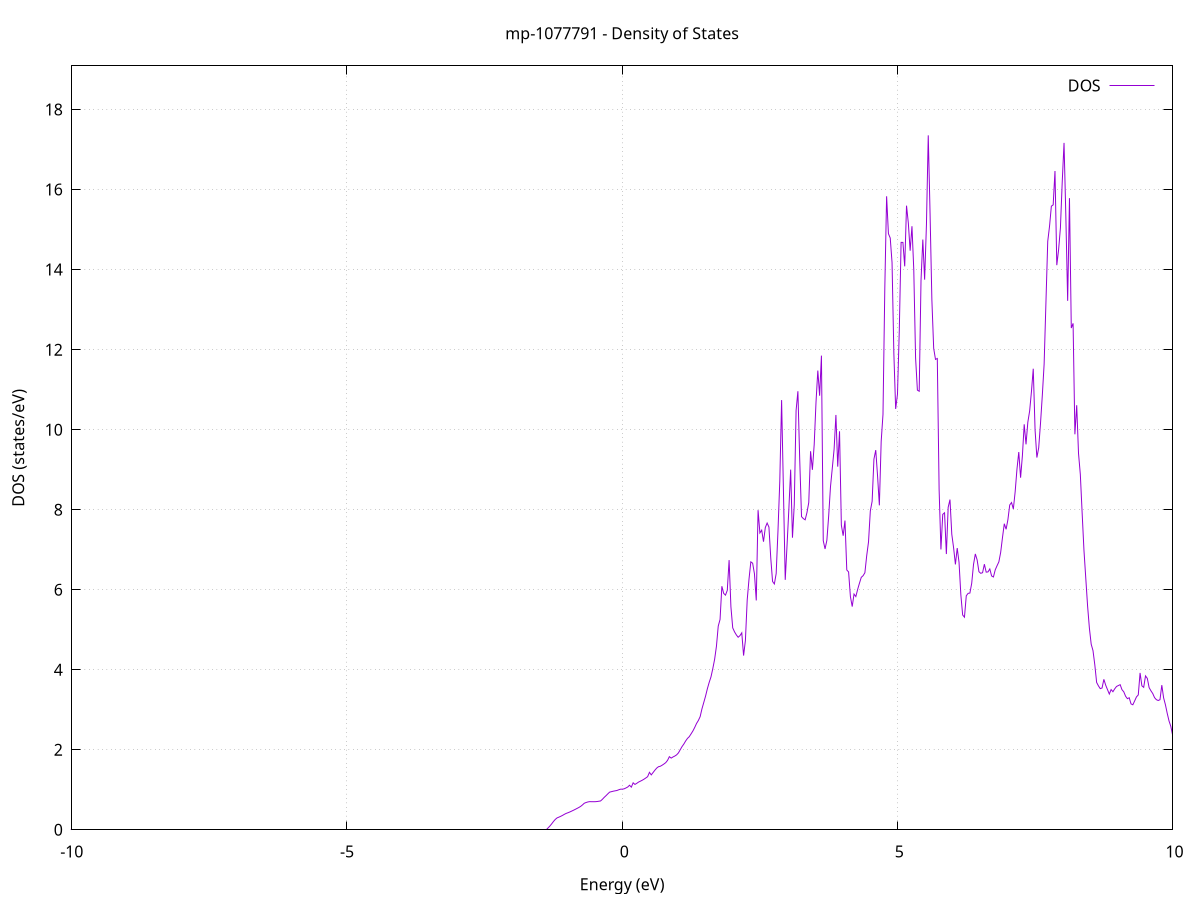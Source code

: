 set title 'mp-1077791 - Density of States'
set xlabel 'Energy (eV)'
set ylabel 'DOS (states/eV)'
set grid
set xrange [-10:10]
set yrange [0:19.092]
set xzeroaxis lt -1
set terminal png size 800,600
set output 'mp-1077791_dos_gnuplot.png'
plot '-' using 1:2 with lines title 'DOS'
-48.453800 0.000000
-48.420900 0.000000
-48.388000 0.000000
-48.355100 0.000000
-48.322200 0.000000
-48.289300 0.000000
-48.256400 0.000000
-48.223500 0.000000
-48.190600 0.000000
-48.157700 0.000000
-48.124800 0.000000
-48.091900 0.000000
-48.059000 0.000000
-48.026100 0.000000
-47.993200 0.000000
-47.960300 0.000000
-47.927400 0.000000
-47.894500 0.000000
-47.861600 0.000000
-47.828700 0.000000
-47.795800 0.000000
-47.762900 0.000000
-47.730100 0.000000
-47.697200 0.000000
-47.664300 0.000000
-47.631400 0.000000
-47.598500 0.000000
-47.565600 0.000000
-47.532700 0.000000
-47.499800 0.000000
-47.466900 0.000000
-47.434000 0.000000
-47.401100 0.000000
-47.368200 0.000000
-47.335300 0.000000
-47.302400 0.000000
-47.269500 0.000000
-47.236600 0.000000
-47.203700 0.000000
-47.170800 0.000000
-47.137900 0.000000
-47.105000 0.000000
-47.072100 0.000000
-47.039200 0.000000
-47.006300 0.000000
-46.973400 0.000000
-46.940500 0.000000
-46.907600 0.000000
-46.874700 0.000000
-46.841900 0.000000
-46.809000 0.000000
-46.776100 0.000000
-46.743200 0.000000
-46.710300 0.000000
-46.677400 0.000000
-46.644500 0.000000
-46.611600 0.000000
-46.578700 0.000000
-46.545800 0.000000
-46.512900 0.000000
-46.480000 0.000000
-46.447100 0.000000
-46.414200 0.000000
-46.381300 0.000000
-46.348400 0.000000
-46.315500 0.000000
-46.282600 0.000000
-46.249700 0.000000
-46.216800 0.000000
-46.183900 0.000000
-46.151000 0.000000
-46.118100 0.000000
-46.085200 0.000000
-46.052300 0.000000
-46.019400 0.000000
-45.986500 0.000000
-45.953700 0.000000
-45.920800 0.000000
-45.887900 0.000000
-45.855000 0.000000
-45.822100 0.000000
-45.789200 0.000000
-45.756300 0.000000
-45.723400 0.000000
-45.690500 0.000000
-45.657600 0.000000
-45.624700 0.000000
-45.591800 0.000000
-45.558900 0.000000
-45.526000 0.000000
-45.493100 0.000000
-45.460200 26.555900
-45.427300 167.113300
-45.394400 109.697800
-45.361500 0.000000
-45.328600 0.000000
-45.295700 0.000000
-45.262800 0.000000
-45.229900 0.000000
-45.197000 0.000000
-45.164100 0.000000
-45.131200 0.000000
-45.098300 0.000000
-45.065400 0.000000
-45.032600 0.000000
-44.999700 0.000000
-44.966800 0.000000
-44.933900 0.000000
-44.901000 0.000000
-44.868100 0.000000
-44.835200 0.000000
-44.802300 0.000000
-44.769400 0.000000
-44.736500 0.000000
-44.703600 0.000000
-44.670700 0.000000
-44.637800 0.000000
-44.604900 47.508100
-44.572000 37.456500
-44.539100 0.000000
-44.506200 0.000000
-44.473300 0.000000
-44.440400 0.000000
-44.407500 0.000000
-44.374600 0.000000
-44.341700 0.000000
-44.308800 0.000000
-44.275900 0.000000
-44.243000 0.000000
-44.210100 0.000000
-44.177200 0.000000
-44.144400 0.000000
-44.111500 0.000000
-44.078600 0.000000
-44.045700 0.000000
-44.012800 0.000000
-43.979900 0.000000
-43.947000 0.000000
-43.914100 0.000000
-43.881200 0.000000
-43.848300 0.000000
-43.815400 0.000000
-43.782500 0.000000
-43.749600 0.000000
-43.716700 0.000000
-43.683800 0.000000
-43.650900 0.000000
-43.618000 0.000000
-43.585100 0.000000
-43.552200 0.000000
-43.519300 0.000000
-43.486400 0.000000
-43.453500 0.000000
-43.420600 0.000000
-43.387700 0.000000
-43.354800 0.000000
-43.321900 0.000000
-43.289000 0.000000
-43.256100 0.000000
-43.223300 0.000000
-43.190400 0.000000
-43.157500 0.000000
-43.124600 0.000000
-43.091700 0.000000
-43.058800 0.000000
-43.025900 0.000000
-42.993000 0.000000
-42.960100 0.000000
-42.927200 0.000000
-42.894300 0.000000
-42.861400 0.000000
-42.828500 0.000000
-42.795600 0.000000
-42.762700 0.000000
-42.729800 0.000000
-42.696900 0.000000
-42.664000 0.000000
-42.631100 0.000000
-42.598200 0.000000
-42.565300 0.000000
-42.532400 0.000000
-42.499500 0.000000
-42.466600 0.000000
-42.433700 0.000000
-42.400800 0.000000
-42.367900 0.000000
-42.335100 0.000000
-42.302200 0.000000
-42.269300 0.000000
-42.236400 0.000000
-42.203500 0.000000
-42.170600 0.000000
-42.137700 0.000000
-42.104800 0.000000
-42.071900 0.000000
-42.039000 0.000000
-42.006100 0.000000
-41.973200 0.000000
-41.940300 0.000000
-41.907400 0.000000
-41.874500 0.000000
-41.841600 0.000000
-41.808700 0.000000
-41.775800 0.000000
-41.742900 0.000000
-41.710000 0.000000
-41.677100 0.000000
-41.644200 0.000000
-41.611300 0.000000
-41.578400 0.000000
-41.545500 0.000000
-41.512600 0.000000
-41.479700 0.000000
-41.446800 0.000000
-41.414000 0.000000
-41.381100 0.000000
-41.348200 0.000000
-41.315300 0.000000
-41.282400 0.000000
-41.249500 0.000000
-41.216600 0.000000
-41.183700 0.000000
-41.150800 0.000000
-41.117900 0.000000
-41.085000 0.000000
-41.052100 0.000000
-41.019200 0.000000
-40.986300 0.000000
-40.953400 0.000000
-40.920500 0.000000
-40.887600 0.000000
-40.854700 0.000000
-40.821800 0.000000
-40.788900 0.000000
-40.756000 0.000000
-40.723100 0.000000
-40.690200 0.000000
-40.657300 0.000000
-40.624400 0.000000
-40.591500 0.000000
-40.558600 0.000000
-40.525800 0.000000
-40.492900 0.000000
-40.460000 0.000000
-40.427100 0.000000
-40.394200 0.000000
-40.361300 0.000000
-40.328400 0.000000
-40.295500 0.000000
-40.262600 0.000000
-40.229700 0.000000
-40.196800 0.000000
-40.163900 0.000000
-40.131000 0.000000
-40.098100 0.000000
-40.065200 0.000000
-40.032300 0.000000
-39.999400 0.000000
-39.966500 0.000000
-39.933600 0.000000
-39.900700 0.000000
-39.867800 0.000000
-39.834900 0.000000
-39.802000 0.000000
-39.769100 0.000000
-39.736200 0.000000
-39.703300 0.000000
-39.670400 0.000000
-39.637600 0.000000
-39.604700 0.000000
-39.571800 0.000000
-39.538900 0.000000
-39.506000 0.000000
-39.473100 0.000000
-39.440200 0.000000
-39.407300 0.000000
-39.374400 0.000000
-39.341500 0.000000
-39.308600 0.000000
-39.275700 0.000000
-39.242800 0.000000
-39.209900 0.000000
-39.177000 0.000000
-39.144100 0.000000
-39.111200 0.000000
-39.078300 0.000000
-39.045400 0.000000
-39.012500 0.000000
-38.979600 0.000000
-38.946700 0.000000
-38.913800 0.000000
-38.880900 0.000000
-38.848000 0.000000
-38.815100 0.000000
-38.782200 0.000000
-38.749300 0.000000
-38.716500 0.000000
-38.683600 0.000000
-38.650700 0.000000
-38.617800 0.000000
-38.584900 0.000000
-38.552000 0.000000
-38.519100 0.000000
-38.486200 0.000000
-38.453300 0.000000
-38.420400 0.000000
-38.387500 0.000000
-38.354600 0.000000
-38.321700 0.000000
-38.288800 0.000000
-38.255900 0.000000
-38.223000 0.000000
-38.190100 0.000000
-38.157200 0.000000
-38.124300 0.000000
-38.091400 0.000000
-38.058500 0.000000
-38.025600 0.000000
-37.992700 0.000000
-37.959800 0.000000
-37.926900 0.000000
-37.894000 0.000000
-37.861100 0.000000
-37.828300 0.000000
-37.795400 0.000000
-37.762500 0.000000
-37.729600 0.000000
-37.696700 0.000000
-37.663800 0.000000
-37.630900 0.000000
-37.598000 0.000000
-37.565100 0.000000
-37.532200 0.000000
-37.499300 0.000000
-37.466400 0.000000
-37.433500 0.000000
-37.400600 0.000000
-37.367700 0.000000
-37.334800 0.000000
-37.301900 0.000000
-37.269000 0.000000
-37.236100 0.000000
-37.203200 0.000000
-37.170300 0.000000
-37.137400 0.000000
-37.104500 0.000000
-37.071600 0.000000
-37.038700 0.000000
-37.005800 0.000000
-36.972900 0.000000
-36.940000 0.000000
-36.907200 0.000000
-36.874300 0.000000
-36.841400 0.000000
-36.808500 0.000000
-36.775600 0.000000
-36.742700 0.000000
-36.709800 0.000000
-36.676900 0.000000
-36.644000 0.000000
-36.611100 0.000000
-36.578200 0.000000
-36.545300 0.000000
-36.512400 0.000000
-36.479500 0.000000
-36.446600 0.000000
-36.413700 0.000000
-36.380800 0.000000
-36.347900 0.000000
-36.315000 0.000000
-36.282100 0.000000
-36.249200 0.000000
-36.216300 0.000000
-36.183400 0.000000
-36.150500 0.000000
-36.117600 0.000000
-36.084700 0.000000
-36.051800 0.000000
-36.019000 0.000000
-35.986100 0.000000
-35.953200 0.000000
-35.920300 0.000000
-35.887400 0.000000
-35.854500 0.000000
-35.821600 0.000000
-35.788700 0.000000
-35.755800 0.000000
-35.722900 0.000000
-35.690000 0.000000
-35.657100 0.000000
-35.624200 0.000000
-35.591300 0.000000
-35.558400 0.000000
-35.525500 0.000000
-35.492600 0.000000
-35.459700 0.000000
-35.426800 0.000000
-35.393900 0.000000
-35.361000 0.000000
-35.328100 0.000000
-35.295200 0.000000
-35.262300 0.000000
-35.229400 0.000000
-35.196500 0.000000
-35.163600 0.000000
-35.130800 0.000000
-35.097900 0.000000
-35.065000 0.000000
-35.032100 0.000000
-34.999200 0.000000
-34.966300 0.000000
-34.933400 0.000000
-34.900500 0.000000
-34.867600 0.000000
-34.834700 0.000000
-34.801800 0.000000
-34.768900 0.000000
-34.736000 0.000000
-34.703100 0.000000
-34.670200 0.000000
-34.637300 0.000000
-34.604400 0.000000
-34.571500 0.000000
-34.538600 0.000000
-34.505700 0.000000
-34.472800 0.000000
-34.439900 0.000000
-34.407000 0.000000
-34.374100 0.000000
-34.341200 0.000000
-34.308300 0.000000
-34.275400 0.000000
-34.242500 0.000000
-34.209700 0.000000
-34.176800 0.000000
-34.143900 0.000000
-34.111000 0.000000
-34.078100 0.000000
-34.045200 0.000000
-34.012300 0.000000
-33.979400 0.000000
-33.946500 0.000000
-33.913600 0.000000
-33.880700 0.000000
-33.847800 0.000000
-33.814900 0.000000
-33.782000 0.000000
-33.749100 0.000000
-33.716200 0.000000
-33.683300 0.000000
-33.650400 0.000000
-33.617500 0.000000
-33.584600 0.000000
-33.551700 0.000000
-33.518800 0.000000
-33.485900 0.000000
-33.453000 0.000000
-33.420100 0.000000
-33.387200 0.000000
-33.354300 0.000000
-33.321500 0.000000
-33.288600 0.000000
-33.255700 0.000000
-33.222800 0.000000
-33.189900 0.000000
-33.157000 0.000000
-33.124100 0.000000
-33.091200 0.000000
-33.058300 0.000000
-33.025400 0.000000
-32.992500 0.000000
-32.959600 0.000000
-32.926700 0.000000
-32.893800 0.000000
-32.860900 0.000000
-32.828000 0.000000
-32.795100 0.000000
-32.762200 0.000000
-32.729300 0.000000
-32.696400 0.000000
-32.663500 0.000000
-32.630600 0.000000
-32.597700 0.000000
-32.564800 0.000000
-32.531900 0.000000
-32.499000 0.000000
-32.466100 0.000000
-32.433200 0.000000
-32.400400 0.000000
-32.367500 0.000000
-32.334600 0.000000
-32.301700 0.000000
-32.268800 0.000000
-32.235900 0.000000
-32.203000 0.000000
-32.170100 0.000000
-32.137200 0.000000
-32.104300 0.000000
-32.071400 0.000000
-32.038500 0.000000
-32.005600 0.000000
-31.972700 0.000000
-31.939800 0.000000
-31.906900 0.000000
-31.874000 0.000000
-31.841100 0.000000
-31.808200 0.000000
-31.775300 0.000000
-31.742400 0.000000
-31.709500 0.000000
-31.676600 0.000000
-31.643700 0.000000
-31.610800 0.000000
-31.577900 0.000000
-31.545000 0.000000
-31.512200 0.000000
-31.479300 0.000000
-31.446400 0.000000
-31.413500 0.000000
-31.380600 0.000000
-31.347700 0.000000
-31.314800 0.000000
-31.281900 0.000000
-31.249000 0.000000
-31.216100 0.000000
-31.183200 0.000000
-31.150300 0.000000
-31.117400 0.000000
-31.084500 0.000000
-31.051600 0.000000
-31.018700 0.000000
-30.985800 0.000000
-30.952900 0.000000
-30.920000 0.000000
-30.887100 0.000000
-30.854200 0.000000
-30.821300 0.000000
-30.788400 0.000000
-30.755500 0.000000
-30.722600 0.000000
-30.689700 0.000000
-30.656800 0.000000
-30.623900 0.000000
-30.591100 0.000000
-30.558200 0.000000
-30.525300 0.000000
-30.492400 0.000000
-30.459500 0.000000
-30.426600 0.000000
-30.393700 0.000000
-30.360800 0.000000
-30.327900 0.000000
-30.295000 0.000000
-30.262100 0.000000
-30.229200 0.000000
-30.196300 0.000000
-30.163400 0.000000
-30.130500 0.000000
-30.097600 0.000000
-30.064700 0.000000
-30.031800 0.000000
-29.998900 0.000000
-29.966000 0.000000
-29.933100 0.000000
-29.900200 0.000000
-29.867300 0.000000
-29.834400 0.000000
-29.801500 0.000000
-29.768600 0.000000
-29.735700 0.000000
-29.702900 0.000000
-29.670000 0.000000
-29.637100 0.000000
-29.604200 0.000000
-29.571300 0.000000
-29.538400 0.000000
-29.505500 0.000000
-29.472600 0.000000
-29.439700 0.000000
-29.406800 0.000000
-29.373900 0.000000
-29.341000 0.000000
-29.308100 0.000000
-29.275200 0.000000
-29.242300 0.000000
-29.209400 0.000000
-29.176500 0.000000
-29.143600 0.000000
-29.110700 0.000000
-29.077800 0.000000
-29.044900 0.000000
-29.012000 0.000000
-28.979100 0.000000
-28.946200 0.000000
-28.913300 0.000000
-28.880400 0.000000
-28.847500 0.000000
-28.814700 0.000000
-28.781800 0.000000
-28.748900 0.000000
-28.716000 0.000000
-28.683100 0.000000
-28.650200 0.000000
-28.617300 0.000000
-28.584400 0.000000
-28.551500 0.000000
-28.518600 0.000000
-28.485700 0.000000
-28.452800 0.000000
-28.419900 0.000000
-28.387000 0.000000
-28.354100 0.000000
-28.321200 0.000000
-28.288300 0.000000
-28.255400 0.000000
-28.222500 0.000000
-28.189600 0.000000
-28.156700 0.000000
-28.123800 0.000000
-28.090900 0.000000
-28.058000 0.000000
-28.025100 0.000000
-27.992200 0.000000
-27.959300 0.000000
-27.926400 0.000000
-27.893600 0.000000
-27.860700 0.000000
-27.827800 0.000000
-27.794900 0.000000
-27.762000 0.000000
-27.729100 0.000000
-27.696200 0.000000
-27.663300 0.000000
-27.630400 0.000000
-27.597500 0.000000
-27.564600 0.000000
-27.531700 0.000000
-27.498800 0.000000
-27.465900 0.000000
-27.433000 0.000000
-27.400100 0.000000
-27.367200 0.000000
-27.334300 0.000000
-27.301400 0.000000
-27.268500 0.000000
-27.235600 0.000000
-27.202700 0.000000
-27.169800 0.000000
-27.136900 0.000000
-27.104000 0.000000
-27.071100 0.000000
-27.038200 0.000000
-27.005400 0.000000
-26.972500 0.000000
-26.939600 0.000000
-26.906700 0.000000
-26.873800 0.000000
-26.840900 0.000000
-26.808000 0.000000
-26.775100 0.000000
-26.742200 0.000000
-26.709300 0.000000
-26.676400 0.000000
-26.643500 0.000000
-26.610600 0.000000
-26.577700 0.000000
-26.544800 0.000000
-26.511900 0.000000
-26.479000 0.000000
-26.446100 0.000000
-26.413200 0.000000
-26.380300 0.000000
-26.347400 0.000000
-26.314500 0.000000
-26.281600 0.000000
-26.248700 0.000000
-26.215800 0.000000
-26.182900 0.000000
-26.150000 0.000000
-26.117100 0.000000
-26.084300 0.000000
-26.051400 0.000000
-26.018500 0.000000
-25.985600 0.000000
-25.952700 0.000000
-25.919800 0.000000
-25.886900 0.000000
-25.854000 0.000000
-25.821100 0.000000
-25.788200 0.000000
-25.755300 0.000000
-25.722400 0.000000
-25.689500 0.000000
-25.656600 0.000000
-25.623700 0.000000
-25.590800 0.000000
-25.557900 0.000000
-25.525000 0.000000
-25.492100 0.000000
-25.459200 0.000000
-25.426300 0.000000
-25.393400 0.000000
-25.360500 0.000000
-25.327600 0.000000
-25.294700 0.000000
-25.261800 0.000000
-25.228900 0.000000
-25.196100 0.000000
-25.163200 0.000000
-25.130300 0.000000
-25.097400 0.000000
-25.064500 0.000000
-25.031600 0.000000
-24.998700 0.000000
-24.965800 0.000000
-24.932900 0.000000
-24.900000 0.000000
-24.867100 0.000000
-24.834200 0.000000
-24.801300 0.000000
-24.768400 0.000000
-24.735500 0.000000
-24.702600 0.000000
-24.669700 0.000000
-24.636800 0.000000
-24.603900 0.000000
-24.571000 0.000000
-24.538100 0.000000
-24.505200 0.000000
-24.472300 0.000000
-24.439400 0.000000
-24.406500 0.000000
-24.373600 0.000000
-24.340700 0.000000
-24.307800 11.868300
-24.275000 81.136100
-24.242100 56.956000
-24.209200 48.154200
-24.176300 90.927200
-24.143400 68.476400
-24.110500 86.484800
-24.077600 54.435700
-24.044700 103.897100
-24.011800 106.028000
-23.978900 0.868700
-23.946000 0.000000
-23.913100 0.000000
-23.880200 0.000000
-23.847300 0.000000
-23.814400 0.000000
-23.781500 0.000000
-23.748600 0.000000
-23.715700 0.000000
-23.682800 0.000000
-23.649900 0.000000
-23.617000 0.000000
-23.584100 0.000000
-23.551200 0.000000
-23.518300 0.000000
-23.485400 0.000000
-23.452500 0.000000
-23.419600 0.000000
-23.386800 0.000000
-23.353900 0.000000
-23.321000 0.000000
-23.288100 0.000000
-23.255200 0.000000
-23.222300 0.000000
-23.189400 0.000000
-23.156500 0.000000
-23.123600 0.000000
-23.090700 0.000000
-23.057800 0.000000
-23.024900 0.000000
-22.992000 0.000000
-22.959100 0.000000
-22.926200 0.000000
-22.893300 0.000000
-22.860400 71.985300
-22.827500 20.753300
-22.794600 8.763400
-22.761700 15.676000
-22.728800 40.278700
-22.695900 20.311600
-22.663000 9.569700
-22.630100 13.748700
-22.597200 51.079400
-22.564300 78.776800
-22.531400 15.631900
-22.498600 20.638600
-22.465700 0.000000
-22.432800 0.000000
-22.399900 0.000000
-22.367000 0.000000
-22.334100 0.000000
-22.301200 0.000000
-22.268300 0.000000
-22.235400 0.000000
-22.202500 0.000000
-22.169600 0.000000
-22.136700 0.000000
-22.103800 0.000000
-22.070900 0.000000
-22.038000 0.000000
-22.005100 0.000000
-21.972200 0.000000
-21.939300 0.000000
-21.906400 0.000000
-21.873500 0.000000
-21.840600 0.000000
-21.807700 0.000000
-21.774800 0.000000
-21.741900 0.000000
-21.709000 0.000000
-21.676100 0.000000
-21.643200 0.000000
-21.610300 0.000000
-21.577500 0.000000
-21.544600 0.000000
-21.511700 0.000000
-21.478800 0.000000
-21.445900 0.000000
-21.413000 0.000000
-21.380100 0.000000
-21.347200 0.000000
-21.314300 0.000000
-21.281400 0.000000
-21.248500 0.000000
-21.215600 0.000000
-21.182700 0.000000
-21.149800 0.000000
-21.116900 0.000000
-21.084000 0.000000
-21.051100 0.000000
-21.018200 0.000000
-20.985300 0.000000
-20.952400 0.000000
-20.919500 0.000000
-20.886600 0.000000
-20.853700 0.000000
-20.820800 0.000000
-20.787900 0.000000
-20.755000 0.000000
-20.722100 0.000000
-20.689300 0.000000
-20.656400 0.000000
-20.623500 0.000000
-20.590600 0.000000
-20.557700 0.000000
-20.524800 0.000000
-20.491900 0.000000
-20.459000 0.000000
-20.426100 0.000000
-20.393200 0.000000
-20.360300 0.000000
-20.327400 0.000000
-20.294500 0.000000
-20.261600 0.000000
-20.228700 0.000000
-20.195800 0.000000
-20.162900 0.000000
-20.130000 0.000000
-20.097100 0.000000
-20.064200 0.000000
-20.031300 0.000000
-19.998400 0.000000
-19.965500 0.000000
-19.932600 0.000000
-19.899700 0.000000
-19.866800 0.000000
-19.833900 0.000000
-19.801000 0.000000
-19.768200 0.000000
-19.735300 0.000000
-19.702400 0.000000
-19.669500 0.000000
-19.636600 0.000000
-19.603700 0.000000
-19.570800 0.000000
-19.537900 0.000000
-19.505000 0.000000
-19.472100 0.000000
-19.439200 0.000000
-19.406300 0.000000
-19.373400 0.000000
-19.340500 0.000000
-19.307600 0.000000
-19.274700 0.000000
-19.241800 0.000000
-19.208900 0.000000
-19.176000 0.000000
-19.143100 0.000000
-19.110200 0.000000
-19.077300 0.000000
-19.044400 0.000000
-19.011500 0.000000
-18.978600 0.000000
-18.945700 0.000000
-18.912800 0.000000
-18.880000 0.000000
-18.847100 0.000000
-18.814200 0.000000
-18.781300 0.000000
-18.748400 0.000000
-18.715500 0.000000
-18.682600 0.000000
-18.649700 0.000000
-18.616800 0.000000
-18.583900 0.000000
-18.551000 0.000000
-18.518100 0.000000
-18.485200 0.000000
-18.452300 0.000000
-18.419400 0.000000
-18.386500 0.000000
-18.353600 0.000000
-18.320700 0.000000
-18.287800 0.000000
-18.254900 0.000000
-18.222000 0.000000
-18.189100 0.000000
-18.156200 0.000000
-18.123300 0.000000
-18.090400 0.000000
-18.057500 0.000000
-18.024600 0.000000
-17.991800 0.000000
-17.958900 0.000000
-17.926000 0.000000
-17.893100 0.000000
-17.860200 0.000000
-17.827300 0.000000
-17.794400 0.000000
-17.761500 0.000000
-17.728600 0.000000
-17.695700 0.000000
-17.662800 0.000000
-17.629900 0.000000
-17.597000 0.000000
-17.564100 0.000000
-17.531200 0.000000
-17.498300 0.000000
-17.465400 0.000000
-17.432500 0.000000
-17.399600 0.000000
-17.366700 0.000000
-17.333800 0.000000
-17.300900 0.000000
-17.268000 0.000000
-17.235100 0.000000
-17.202200 0.000000
-17.169300 0.000000
-17.136400 0.000000
-17.103500 0.000000
-17.070700 0.000000
-17.037800 0.000000
-17.004900 0.000000
-16.972000 0.000000
-16.939100 0.000000
-16.906200 0.000000
-16.873300 0.000000
-16.840400 0.000000
-16.807500 0.000000
-16.774600 0.000000
-16.741700 0.000000
-16.708800 0.000000
-16.675900 0.000000
-16.643000 0.000000
-16.610100 0.000000
-16.577200 0.000000
-16.544300 0.000000
-16.511400 0.000000
-16.478500 0.000000
-16.445600 0.000000
-16.412700 0.000000
-16.379800 0.000000
-16.346900 0.000000
-16.314000 0.000000
-16.281100 0.000000
-16.248200 0.000000
-16.215300 0.000000
-16.182500 0.000000
-16.149600 0.000000
-16.116700 0.000000
-16.083800 0.000000
-16.050900 0.000000
-16.018000 0.000000
-15.985100 0.000000
-15.952200 0.000000
-15.919300 0.000000
-15.886400 0.000000
-15.853500 0.000000
-15.820600 0.000000
-15.787700 0.000000
-15.754800 0.000000
-15.721900 0.000000
-15.689000 0.000000
-15.656100 0.000000
-15.623200 0.000000
-15.590300 0.000000
-15.557400 0.000000
-15.524500 0.000000
-15.491600 0.000000
-15.458700 0.000000
-15.425800 0.000000
-15.392900 0.000000
-15.360000 0.000000
-15.327100 0.000000
-15.294200 0.000000
-15.261400 0.000000
-15.228500 0.000000
-15.195600 0.000000
-15.162700 0.000000
-15.129800 0.000000
-15.096900 0.000000
-15.064000 0.000000
-15.031100 0.000000
-14.998200 0.000000
-14.965300 0.000000
-14.932400 0.000000
-14.899500 0.000000
-14.866600 0.000000
-14.833700 0.000000
-14.800800 0.000000
-14.767900 0.000000
-14.735000 0.000000
-14.702100 0.000000
-14.669200 0.000000
-14.636300 0.000000
-14.603400 0.000000
-14.570500 0.000000
-14.537600 0.000000
-14.504700 0.000000
-14.471800 0.000000
-14.438900 0.000000
-14.406000 0.000000
-14.373200 0.000000
-14.340300 0.000000
-14.307400 0.000000
-14.274500 0.000000
-14.241600 0.000000
-14.208700 0.000000
-14.175800 0.000000
-14.142900 0.000000
-14.110000 0.000000
-14.077100 0.000000
-14.044200 0.000000
-14.011300 0.000000
-13.978400 0.000000
-13.945500 0.000000
-13.912600 0.000000
-13.879700 0.000000
-13.846800 0.000000
-13.813900 0.000000
-13.781000 0.000000
-13.748100 0.000000
-13.715200 0.000000
-13.682300 0.000000
-13.649400 0.000000
-13.616500 0.000000
-13.583600 0.000000
-13.550700 0.000000
-13.517800 0.000000
-13.484900 0.000000
-13.452100 0.000000
-13.419200 0.000000
-13.386300 0.000000
-13.353400 0.000000
-13.320500 0.000000
-13.287600 0.000000
-13.254700 0.000000
-13.221800 0.000000
-13.188900 0.000000
-13.156000 0.000000
-13.123100 0.000000
-13.090200 0.000000
-13.057300 0.000000
-13.024400 0.000000
-12.991500 0.000000
-12.958600 0.000000
-12.925700 0.000000
-12.892800 0.000000
-12.859900 0.000000
-12.827000 0.000000
-12.794100 0.000000
-12.761200 0.000000
-12.728300 0.000000
-12.695400 0.000000
-12.662500 0.000000
-12.629600 0.000000
-12.596700 0.000000
-12.563900 0.000000
-12.531000 0.000000
-12.498100 0.000000
-12.465200 0.000000
-12.432300 0.000000
-12.399400 0.000000
-12.366500 0.000000
-12.333600 0.000000
-12.300700 0.000000
-12.267800 0.000000
-12.234900 0.000000
-12.202000 0.000000
-12.169100 0.000000
-12.136200 0.000000
-12.103300 0.000000
-12.070400 0.000000
-12.037500 0.000000
-12.004600 0.000000
-11.971700 0.000000
-11.938800 0.000000
-11.905900 0.000000
-11.873000 0.000000
-11.840100 0.000000
-11.807200 0.000000
-11.774300 0.000000
-11.741400 0.000000
-11.708500 0.000000
-11.675700 0.000000
-11.642800 0.000000
-11.609900 0.000000
-11.577000 0.000000
-11.544100 0.000000
-11.511200 0.000000
-11.478300 0.000000
-11.445400 0.000000
-11.412500 0.000000
-11.379600 0.000000
-11.346700 0.000000
-11.313800 0.000000
-11.280900 0.000000
-11.248000 0.000000
-11.215100 0.000000
-11.182200 0.000000
-11.149300 0.000000
-11.116400 0.000000
-11.083500 0.000000
-11.050600 0.000000
-11.017700 0.000000
-10.984800 0.000000
-10.951900 0.000000
-10.919000 0.000000
-10.886100 0.000000
-10.853200 0.000000
-10.820300 0.000000
-10.787400 0.000000
-10.754600 0.000000
-10.721700 0.000000
-10.688800 0.000000
-10.655900 0.000000
-10.623000 0.000000
-10.590100 0.000000
-10.557200 0.000000
-10.524300 0.000000
-10.491400 0.000000
-10.458500 0.000000
-10.425600 0.000000
-10.392700 0.000000
-10.359800 0.000000
-10.326900 0.000000
-10.294000 0.000000
-10.261100 0.000000
-10.228200 0.000000
-10.195300 0.000000
-10.162400 0.000000
-10.129500 0.000000
-10.096600 0.000000
-10.063700 0.000000
-10.030800 0.000000
-9.997900 0.000000
-9.965000 0.000000
-9.932100 0.000000
-9.899200 0.000000
-9.866400 0.000000
-9.833500 0.000000
-9.800600 0.000000
-9.767700 0.000000
-9.734800 0.000000
-9.701900 0.000000
-9.669000 0.000000
-9.636100 0.000000
-9.603200 0.000000
-9.570300 0.000000
-9.537400 0.000000
-9.504500 0.000000
-9.471600 0.000000
-9.438700 0.000000
-9.405800 0.000000
-9.372900 0.000000
-9.340000 0.000000
-9.307100 0.000000
-9.274200 0.000000
-9.241300 0.000000
-9.208400 0.000000
-9.175500 0.000000
-9.142600 0.000000
-9.109700 0.000000
-9.076800 0.000000
-9.043900 0.000000
-9.011000 0.000000
-8.978100 0.000000
-8.945300 0.000000
-8.912400 0.000000
-8.879500 0.000000
-8.846600 0.000000
-8.813700 0.000000
-8.780800 0.000000
-8.747900 0.000000
-8.715000 0.000000
-8.682100 0.000000
-8.649200 0.000000
-8.616300 0.000000
-8.583400 0.000000
-8.550500 0.000000
-8.517600 0.000000
-8.484700 0.000000
-8.451800 0.000000
-8.418900 0.000000
-8.386000 0.000000
-8.353100 0.000000
-8.320200 0.000000
-8.287300 0.000000
-8.254400 0.000000
-8.221500 0.000000
-8.188600 0.000000
-8.155700 0.000000
-8.122800 0.000000
-8.089900 0.000000
-8.057100 0.000000
-8.024200 0.000000
-7.991300 0.000000
-7.958400 0.000000
-7.925500 0.000000
-7.892600 0.000000
-7.859700 0.000000
-7.826800 0.000000
-7.793900 0.000000
-7.761000 0.000000
-7.728100 0.000000
-7.695200 0.000000
-7.662300 0.000000
-7.629400 0.000000
-7.596500 0.000000
-7.563600 0.000000
-7.530700 0.000000
-7.497800 0.000000
-7.464900 0.000000
-7.432000 0.000000
-7.399100 0.000000
-7.366200 0.000000
-7.333300 0.000000
-7.300400 0.000000
-7.267500 0.000000
-7.234600 0.000000
-7.201700 0.000000
-7.168800 0.000000
-7.136000 0.000000
-7.103100 0.000000
-7.070200 0.000000
-7.037300 0.000000
-7.004400 0.000000
-6.971500 0.000000
-6.938600 0.000000
-6.905700 0.000000
-6.872800 0.000000
-6.839900 0.000000
-6.807000 0.000000
-6.774100 0.000000
-6.741200 0.000000
-6.708300 0.000000
-6.675400 0.000000
-6.642500 0.000000
-6.609600 0.000000
-6.576700 0.000000
-6.543800 0.000000
-6.510900 0.000000
-6.478000 0.000000
-6.445100 0.000000
-6.412200 0.000000
-6.379300 0.000000
-6.346400 0.000000
-6.313500 0.000000
-6.280600 0.000000
-6.247800 0.000000
-6.214900 0.000000
-6.182000 0.000000
-6.149100 0.000000
-6.116200 0.000000
-6.083300 0.000000
-6.050400 0.000000
-6.017500 0.000000
-5.984600 0.000000
-5.951700 0.000000
-5.918800 0.000000
-5.885900 0.000000
-5.853000 0.000000
-5.820100 0.000000
-5.787200 0.000000
-5.754300 0.000000
-5.721400 0.000000
-5.688500 0.000000
-5.655600 0.000000
-5.622700 0.000000
-5.589800 0.000000
-5.556900 0.000000
-5.524000 0.000000
-5.491100 0.000000
-5.458200 0.000000
-5.425300 0.000000
-5.392400 0.000000
-5.359600 0.000000
-5.326700 0.000000
-5.293800 0.000000
-5.260900 0.000000
-5.228000 0.000000
-5.195100 0.000000
-5.162200 0.000000
-5.129300 0.000000
-5.096400 0.000000
-5.063500 0.000000
-5.030600 0.000000
-4.997700 0.000000
-4.964800 0.000000
-4.931900 0.000000
-4.899000 0.000000
-4.866100 0.000000
-4.833200 0.000000
-4.800300 0.000000
-4.767400 0.000000
-4.734500 0.000000
-4.701600 0.000000
-4.668700 0.000000
-4.635800 0.000000
-4.602900 0.000000
-4.570000 0.000000
-4.537100 0.000000
-4.504200 0.000000
-4.471300 0.000000
-4.438500 0.000000
-4.405600 0.000000
-4.372700 0.000000
-4.339800 0.000000
-4.306900 0.000000
-4.274000 0.000000
-4.241100 0.000000
-4.208200 0.000000
-4.175300 0.000000
-4.142400 0.000000
-4.109500 0.000000
-4.076600 0.000000
-4.043700 0.000000
-4.010800 0.000000
-3.977900 0.000000
-3.945000 0.000000
-3.912100 0.000000
-3.879200 0.000000
-3.846300 0.000000
-3.813400 0.000000
-3.780500 0.000000
-3.747600 0.000000
-3.714700 0.000000
-3.681800 0.000000
-3.648900 0.000000
-3.616000 0.000000
-3.583100 0.000000
-3.550300 0.000000
-3.517400 0.000000
-3.484500 0.000000
-3.451600 0.000000
-3.418700 0.000000
-3.385800 0.000000
-3.352900 0.000000
-3.320000 0.000000
-3.287100 0.000000
-3.254200 0.000000
-3.221300 0.000000
-3.188400 0.000000
-3.155500 0.000000
-3.122600 0.000000
-3.089700 0.000000
-3.056800 0.000000
-3.023900 0.000000
-2.991000 0.000000
-2.958100 0.000000
-2.925200 0.000000
-2.892300 0.000000
-2.859400 0.000000
-2.826500 0.000000
-2.793600 0.000000
-2.760700 0.000000
-2.727800 0.000000
-2.694900 0.000000
-2.662000 0.000000
-2.629200 0.000000
-2.596300 0.000000
-2.563400 0.000000
-2.530500 0.000000
-2.497600 0.000000
-2.464700 0.000000
-2.431800 0.000000
-2.398900 0.000000
-2.366000 0.000000
-2.333100 0.000000
-2.300200 0.000000
-2.267300 0.000000
-2.234400 0.000000
-2.201500 0.000000
-2.168600 0.000000
-2.135700 0.000000
-2.102800 0.000000
-2.069900 0.000000
-2.037000 0.000000
-2.004100 0.000000
-1.971200 0.000000
-1.938300 0.000000
-1.905400 0.000000
-1.872500 0.000000
-1.839600 0.000000
-1.806700 0.000000
-1.773800 0.000000
-1.741000 0.000000
-1.708100 0.000000
-1.675200 0.000000
-1.642300 0.000000
-1.609400 0.000000
-1.576500 0.000000
-1.543600 0.000000
-1.510700 0.000000
-1.477800 0.000000
-1.444900 0.000000
-1.412000 0.000000
-1.379100 0.000000
-1.346200 0.046000
-1.313300 0.093000
-1.280400 0.148000
-1.247500 0.208200
-1.214600 0.259800
-1.181700 0.297300
-1.148800 0.316100
-1.115900 0.336600
-1.083000 0.359800
-1.050100 0.386400
-1.017200 0.409200
-0.984300 0.425900
-0.951400 0.444500
-0.918500 0.465800
-0.885600 0.487300
-0.852700 0.510000
-0.819900 0.533300
-0.787000 0.557400
-0.754100 0.584600
-0.721200 0.620800
-0.688300 0.663100
-0.655400 0.681500
-0.622500 0.695500
-0.589600 0.703200
-0.556700 0.701800
-0.523800 0.700800
-0.490900 0.701500
-0.458000 0.705900
-0.425100 0.713100
-0.392200 0.719900
-0.359300 0.761100
-0.326400 0.809100
-0.293500 0.851800
-0.260600 0.897600
-0.227700 0.941000
-0.194800 0.952400
-0.161900 0.964400
-0.129000 0.973100
-0.096100 0.981400
-0.063200 0.998800
-0.030300 1.014200
0.002600 1.014900
0.035500 1.023100
0.068300 1.044400
0.101200 1.068600
0.134100 1.113000
0.167000 1.065500
0.199900 1.173800
0.232800 1.133400
0.265700 1.161100
0.298600 1.192400
0.331500 1.214400
0.364400 1.237500
0.397300 1.264500
0.430200 1.294700
0.463100 1.327400
0.496000 1.435300
0.528900 1.372000
0.561800 1.430100
0.594700 1.488900
0.627600 1.541400
0.660500 1.576400
0.693400 1.587400
0.726300 1.613500
0.759200 1.643800
0.792100 1.678200
0.825000 1.735200
0.857900 1.826800
0.890800 1.791300
0.923700 1.819900
0.956500 1.842400
0.989400 1.871900
1.022300 1.920800
1.055200 1.999500
1.088100 2.078700
1.121000 2.142700
1.153900 2.219500
1.186800 2.283400
1.219700 2.327400
1.252600 2.396700
1.285500 2.469300
1.318400 2.557200
1.351300 2.656000
1.384200 2.730300
1.417100 2.827000
1.450000 3.021600
1.482900 3.180400
1.515800 3.341700
1.548700 3.525700
1.581600 3.684000
1.614500 3.821800
1.647400 4.028900
1.680300 4.260200
1.713200 4.584900
1.746100 5.090100
1.779000 5.255700
1.811900 6.086800
1.844800 5.908400
1.877600 5.864100
1.910500 5.983600
1.943400 6.740100
1.976300 5.572600
2.009200 5.046500
2.042100 4.946400
2.075000 4.870600
2.107900 4.811600
2.140800 4.851900
2.173700 4.922200
2.206600 4.353500
2.239500 4.728700
2.272400 5.743800
2.305300 6.266900
2.338200 6.696500
2.371100 6.662600
2.404000 6.397600
2.436900 5.731400
2.469800 7.988500
2.502700 7.418600
2.535600 7.487700
2.568500 7.199900
2.601400 7.553600
2.634300 7.665800
2.667200 7.565700
2.700100 6.796100
2.733000 6.206300
2.765800 6.143100
2.798700 6.403000
2.831600 7.473000
2.864500 8.713100
2.897400 10.740100
2.930300 8.506800
2.963200 6.245800
2.996100 7.104500
3.029000 8.009200
3.061900 9.001100
3.094800 7.299900
3.127700 8.129600
3.160600 10.478400
3.193500 10.960800
3.226400 9.257500
3.259300 7.826200
3.292200 7.777000
3.325100 7.747100
3.358000 7.926500
3.390900 8.179500
3.423800 9.460700
3.456700 8.996100
3.489600 9.627300
3.522500 10.685100
3.555400 11.476900
3.588300 10.848700
3.621200 11.851200
3.654100 7.226400
3.686900 7.018700
3.719800 7.233700
3.752700 7.847200
3.785600 8.572200
3.818500 9.038200
3.851400 9.512900
3.884300 10.368100
3.917200 9.075000
3.950100 9.959300
3.983000 7.613600
4.015900 7.348900
4.048800 7.728400
4.081700 6.493200
4.114600 6.443400
4.147500 5.829400
4.180400 5.578000
4.213300 5.891200
4.246200 5.828600
4.279100 6.006800
4.312000 6.162600
4.344900 6.308900
4.377800 6.349700
4.410700 6.424300
4.443600 6.848300
4.476500 7.194600
4.509400 7.966500
4.542300 8.210000
4.575100 9.264000
4.608000 9.489200
4.640900 8.846100
4.673800 8.108400
4.706700 9.704900
4.739600 10.381400
4.772500 13.527700
4.805400 15.832600
4.838300 14.898400
4.871200 14.789200
4.904100 14.177500
4.937000 11.909200
4.969900 10.518000
5.002800 10.887900
5.035700 12.474400
5.068600 14.681300
5.101500 14.679900
5.134400 14.081900
5.167300 15.598300
5.200200 15.161300
5.233100 14.472600
5.266000 15.084600
5.298900 14.003000
5.331800 11.795200
5.364700 10.988000
5.397600 10.959900
5.430500 13.727700
5.463300 14.751200
5.496200 13.748700
5.529100 15.121700
5.562000 17.356100
5.594900 15.409000
5.627800 13.244100
5.660700 12.033000
5.693600 11.756800
5.726500 11.778600
5.759400 8.504600
5.792300 7.005900
5.825200 7.882800
5.858100 7.922200
5.891000 6.891000
5.923900 8.058000
5.956800 8.252800
5.989700 7.385800
6.022600 7.046300
6.055500 6.632200
6.088400 7.040700
6.121300 6.683600
6.154200 5.874700
6.187100 5.368500
6.220000 5.313400
6.252900 5.847700
6.285800 5.908300
6.318700 5.916400
6.351600 6.159300
6.384400 6.630500
6.417300 6.894200
6.450200 6.744200
6.483100 6.449600
6.516000 6.409400
6.548900 6.425200
6.581800 6.637300
6.614700 6.438900
6.647600 6.444700
6.680500 6.518500
6.713400 6.343300
6.746300 6.318100
6.779200 6.496500
6.812100 6.599500
6.845000 6.695800
6.877900 6.933100
6.910800 7.303100
6.943700 7.649200
6.976600 7.510500
7.009500 7.751300
7.042400 8.117800
7.075300 8.178600
7.108200 8.018100
7.141100 8.446600
7.174000 9.013100
7.206900 9.440700
7.239800 8.799600
7.272600 9.347400
7.305500 10.133200
7.338400 9.633400
7.371300 10.185800
7.404200 10.466700
7.437100 10.952400
7.470000 11.522900
7.502900 9.992900
7.535800 9.302700
7.568700 9.546100
7.601600 10.156700
7.634500 10.853700
7.667400 11.635600
7.700300 13.172200
7.733200 14.706900
7.766100 15.087600
7.799000 15.585700
7.831900 15.617900
7.864800 16.464600
7.897700 14.111100
7.930600 14.498300
7.963500 15.043400
7.996400 16.188100
8.029300 17.167800
8.062200 15.323400
8.095100 13.220000
8.128000 15.786200
8.160900 12.539800
8.193700 12.657000
8.226600 9.884400
8.259500 10.610600
8.292400 9.406100
8.325300 8.882400
8.358200 7.916700
8.391100 6.988300
8.424000 6.292400
8.456900 5.597600
8.489800 5.041800
8.522700 4.638700
8.555600 4.476900
8.588500 4.120600
8.621400 3.682300
8.654300 3.596600
8.687200 3.527500
8.720100 3.543600
8.753000 3.760300
8.785900 3.614800
8.818800 3.503100
8.851700 3.392800
8.884600 3.504200
8.917500 3.450400
8.950400 3.523100
8.983300 3.582200
9.016200 3.604700
9.049100 3.626400
9.081900 3.502100
9.114800 3.447400
9.147700 3.337700
9.180600 3.276500
9.213500 3.299600
9.246400 3.146000
9.279300 3.124000
9.312200 3.220100
9.345100 3.320000
9.378000 3.370800
9.410900 3.920600
9.443800 3.597300
9.476700 3.560200
9.509600 3.846200
9.542500 3.783300
9.575400 3.553200
9.608300 3.472700
9.641200 3.405000
9.674100 3.302600
9.707000 3.251600
9.739900 3.230900
9.772800 3.251300
9.805700 3.615500
9.838600 3.297400
9.871500 3.124300
9.904400 2.908500
9.937300 2.717200
9.970200 2.581700
10.003000 2.357200
10.035900 2.262600
10.068800 2.198000
10.101700 2.093700
10.134600 1.982400
10.167500 1.840500
10.200400 1.722700
10.233300 1.685600
10.266200 1.594200
10.299100 1.566300
10.332000 1.518800
10.364900 1.449400
10.397800 1.411900
10.430700 1.375900
10.463600 1.354800
10.496500 1.276200
10.529400 1.239300
10.562300 1.202900
10.595200 1.166400
10.628100 1.134700
10.661000 1.103600
10.693900 1.078200
10.726800 1.027800
10.759700 0.970800
10.792600 0.918200
10.825500 0.883500
10.858400 0.849200
10.891200 0.810000
10.924100 0.768400
10.957000 0.739500
10.989900 0.722600
11.022800 0.707000
11.055700 0.689100
11.088600 0.677600
11.121500 0.712500
11.154400 0.771300
11.187300 0.849600
11.220200 0.976300
11.253100 1.144700
11.286000 1.334100
11.318900 1.717500
11.351800 2.250600
11.384700 2.686400
11.417600 3.741200
11.450500 4.999100
11.483400 4.795600
11.516300 5.486300
11.549200 5.767000
11.582100 5.624600
11.615000 5.067500
11.647900 4.958400
11.680800 5.597300
11.713700 5.564800
11.746600 6.242600
11.779400 4.696300
11.812300 4.260800
11.845200 4.123300
11.878100 4.153500
11.911000 4.148300
11.943900 4.083300
11.976800 4.083800
12.009700 4.093000
12.042600 4.045500
12.075500 4.249000
12.108400 4.622500
12.141300 5.079900
12.174200 5.054600
12.207100 5.657300
12.240000 5.369500
12.272900 5.034800
12.305800 5.043500
12.338700 4.690400
12.371600 4.417100
12.404500 4.271900
12.437400 3.950200
12.470300 3.386300
12.503200 3.037700
12.536100 2.595700
12.569000 2.386500
12.601900 2.230100
12.634800 2.227600
12.667700 2.237800
12.700500 2.269800
12.733400 2.333600
12.766300 2.248400
12.799200 2.220600
12.832100 2.269900
12.865000 2.300300
12.897900 2.237500
12.930800 2.150500
12.963700 2.110300
12.996600 2.094800
13.029500 2.025300
13.062400 1.987300
13.095300 1.991600
13.128200 1.991200
13.161100 2.073700
13.194000 1.941300
13.226900 1.691200
13.259800 1.533400
13.292700 1.420500
13.325600 1.373900
13.358500 1.462500
13.391400 1.326600
13.424300 1.152900
13.457200 0.956200
13.490100 0.821100
13.523000 0.747800
13.555900 0.732800
13.588700 0.702300
13.621600 0.655600
13.654500 0.602700
13.687400 0.538300
13.720300 0.474300
13.753200 0.400600
13.786100 0.337200
13.819000 0.292700
13.851900 0.253300
13.884800 0.222300
13.917700 0.196700
13.950600 0.171400
13.983500 0.145400
14.016400 0.118700
14.049300 0.092500
14.082200 0.069100
14.115100 0.049800
14.148000 0.032700
14.180900 0.017700
14.213800 0.008100
14.246700 0.003900
14.279600 0.001800
14.312500 0.000500
14.345400 0.000000
14.378300 0.000000
14.411200 0.000000
14.444100 0.000000
14.477000 0.000000
14.509800 0.000000
14.542700 0.000000
14.575600 0.000000
14.608500 0.000000
14.641400 0.000000
14.674300 0.000000
14.707200 0.000000
14.740100 0.000000
14.773000 0.000000
14.805900 0.000000
14.838800 0.000000
14.871700 0.000000
14.904600 0.000000
14.937500 0.000000
14.970400 0.000000
15.003300 0.000000
15.036200 0.000000
15.069100 0.000000
15.102000 0.000000
15.134900 0.000000
15.167800 0.000000
15.200700 0.000000
15.233600 0.000000
15.266500 0.000000
15.299400 0.000000
15.332300 0.000000
15.365200 0.000000
15.398000 0.000000
15.430900 0.000000
15.463800 0.000000
15.496700 0.000000
15.529600 0.000000
15.562500 0.000000
15.595400 0.000000
15.628300 0.000000
15.661200 0.000000
15.694100 0.000000
15.727000 0.000000
15.759900 0.000000
15.792800 0.000000
15.825700 0.000000
15.858600 0.000000
15.891500 0.000000
15.924400 0.000000
15.957300 0.000000
15.990200 0.000000
16.023100 0.000000
16.056000 0.000000
16.088900 0.000000
16.121800 0.000000
16.154700 0.000000
16.187600 0.000000
16.220500 0.000000
16.253400 0.000000
16.286300 0.000000
16.319100 0.000000
16.352000 0.000000
16.384900 0.000000
16.417800 0.000000
16.450700 0.000000
16.483600 0.000000
16.516500 0.000000
16.549400 0.000000
16.582300 0.000000
16.615200 0.000000
16.648100 0.000000
16.681000 0.000000
16.713900 0.000000
16.746800 0.000000
16.779700 0.000000
16.812600 0.000000
16.845500 0.000000
16.878400 0.000000
16.911300 0.000000
16.944200 0.000000
16.977100 0.000000
17.010000 0.000000
17.042900 0.000000
17.075800 0.000000
17.108700 0.000000
17.141600 0.000000
17.174500 0.000000
17.207300 0.000000
17.240200 0.000000
17.273100 0.000000
17.306000 0.000000
17.338900 0.000000
e
